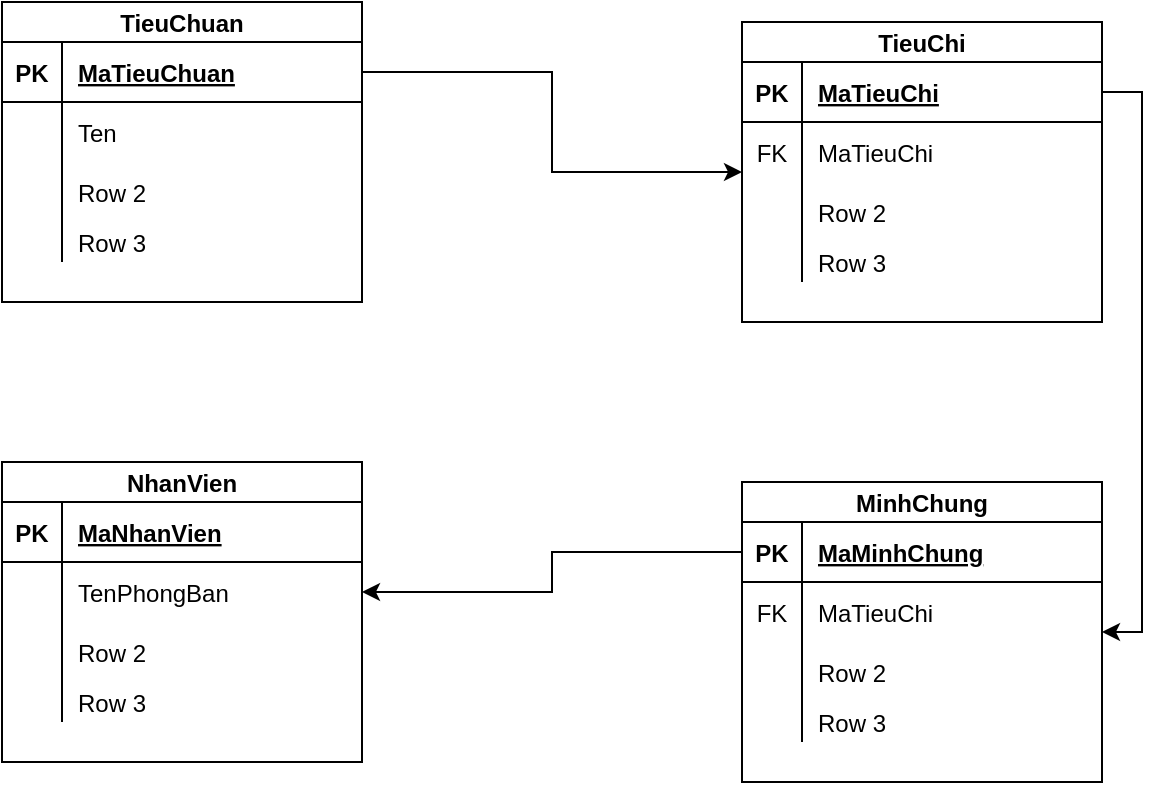 <mxfile version="19.0.0" type="github">
  <diagram id="Zie9cOmHhCpQqMwmQZTx" name="Page-1">
    <mxGraphModel dx="782" dy="468" grid="1" gridSize="10" guides="1" tooltips="1" connect="1" arrows="1" fold="1" page="1" pageScale="1" pageWidth="827" pageHeight="1169" math="0" shadow="0">
      <root>
        <mxCell id="0" />
        <mxCell id="1" parent="0" />
        <mxCell id="Rme9BLE1eS3unWfP5Z3C-1" value="TieuChuan" style="shape=table;startSize=20;container=1;collapsible=1;childLayout=tableLayout;fixedRows=1;rowLines=0;fontStyle=1;align=center;resizeLast=1;" vertex="1" parent="1">
          <mxGeometry x="120" y="160" width="180" height="150" as="geometry" />
        </mxCell>
        <mxCell id="Rme9BLE1eS3unWfP5Z3C-2" value="" style="shape=tableRow;horizontal=0;startSize=0;swimlaneHead=0;swimlaneBody=0;fillColor=none;collapsible=0;dropTarget=0;points=[[0,0.5],[1,0.5]];portConstraint=eastwest;top=0;left=0;right=0;bottom=1;" vertex="1" parent="Rme9BLE1eS3unWfP5Z3C-1">
          <mxGeometry y="20" width="180" height="30" as="geometry" />
        </mxCell>
        <mxCell id="Rme9BLE1eS3unWfP5Z3C-3" value="PK" style="shape=partialRectangle;connectable=0;fillColor=none;top=0;left=0;bottom=0;right=0;fontStyle=1;overflow=hidden;" vertex="1" parent="Rme9BLE1eS3unWfP5Z3C-2">
          <mxGeometry width="30" height="30" as="geometry">
            <mxRectangle width="30" height="30" as="alternateBounds" />
          </mxGeometry>
        </mxCell>
        <mxCell id="Rme9BLE1eS3unWfP5Z3C-4" value="MaTieuChuan" style="shape=partialRectangle;connectable=0;fillColor=none;top=0;left=0;bottom=0;right=0;align=left;spacingLeft=6;fontStyle=5;overflow=hidden;" vertex="1" parent="Rme9BLE1eS3unWfP5Z3C-2">
          <mxGeometry x="30" width="150" height="30" as="geometry">
            <mxRectangle width="150" height="30" as="alternateBounds" />
          </mxGeometry>
        </mxCell>
        <mxCell id="Rme9BLE1eS3unWfP5Z3C-5" value="" style="shape=tableRow;horizontal=0;startSize=0;swimlaneHead=0;swimlaneBody=0;fillColor=none;collapsible=0;dropTarget=0;points=[[0,0.5],[1,0.5]];portConstraint=eastwest;top=0;left=0;right=0;bottom=0;" vertex="1" parent="Rme9BLE1eS3unWfP5Z3C-1">
          <mxGeometry y="50" width="180" height="30" as="geometry" />
        </mxCell>
        <mxCell id="Rme9BLE1eS3unWfP5Z3C-6" value="" style="shape=partialRectangle;connectable=0;fillColor=none;top=0;left=0;bottom=0;right=0;editable=1;overflow=hidden;" vertex="1" parent="Rme9BLE1eS3unWfP5Z3C-5">
          <mxGeometry width="30" height="30" as="geometry">
            <mxRectangle width="30" height="30" as="alternateBounds" />
          </mxGeometry>
        </mxCell>
        <mxCell id="Rme9BLE1eS3unWfP5Z3C-7" value="Ten" style="shape=partialRectangle;connectable=0;fillColor=none;top=0;left=0;bottom=0;right=0;align=left;spacingLeft=6;overflow=hidden;" vertex="1" parent="Rme9BLE1eS3unWfP5Z3C-5">
          <mxGeometry x="30" width="150" height="30" as="geometry">
            <mxRectangle width="150" height="30" as="alternateBounds" />
          </mxGeometry>
        </mxCell>
        <mxCell id="Rme9BLE1eS3unWfP5Z3C-8" value="" style="shape=tableRow;horizontal=0;startSize=0;swimlaneHead=0;swimlaneBody=0;fillColor=none;collapsible=0;dropTarget=0;points=[[0,0.5],[1,0.5]];portConstraint=eastwest;top=0;left=0;right=0;bottom=0;" vertex="1" parent="Rme9BLE1eS3unWfP5Z3C-1">
          <mxGeometry y="80" width="180" height="30" as="geometry" />
        </mxCell>
        <mxCell id="Rme9BLE1eS3unWfP5Z3C-9" value="" style="shape=partialRectangle;connectable=0;fillColor=none;top=0;left=0;bottom=0;right=0;editable=1;overflow=hidden;" vertex="1" parent="Rme9BLE1eS3unWfP5Z3C-8">
          <mxGeometry width="30" height="30" as="geometry">
            <mxRectangle width="30" height="30" as="alternateBounds" />
          </mxGeometry>
        </mxCell>
        <mxCell id="Rme9BLE1eS3unWfP5Z3C-10" value="Row 2" style="shape=partialRectangle;connectable=0;fillColor=none;top=0;left=0;bottom=0;right=0;align=left;spacingLeft=6;overflow=hidden;" vertex="1" parent="Rme9BLE1eS3unWfP5Z3C-8">
          <mxGeometry x="30" width="150" height="30" as="geometry">
            <mxRectangle width="150" height="30" as="alternateBounds" />
          </mxGeometry>
        </mxCell>
        <mxCell id="Rme9BLE1eS3unWfP5Z3C-11" value="" style="shape=tableRow;horizontal=0;startSize=0;swimlaneHead=0;swimlaneBody=0;fillColor=none;collapsible=0;dropTarget=0;points=[[0,0.5],[1,0.5]];portConstraint=eastwest;top=0;left=0;right=0;bottom=0;" vertex="1" parent="Rme9BLE1eS3unWfP5Z3C-1">
          <mxGeometry y="110" width="180" height="20" as="geometry" />
        </mxCell>
        <mxCell id="Rme9BLE1eS3unWfP5Z3C-12" value="" style="shape=partialRectangle;connectable=0;fillColor=none;top=0;left=0;bottom=0;right=0;editable=1;overflow=hidden;" vertex="1" parent="Rme9BLE1eS3unWfP5Z3C-11">
          <mxGeometry width="30" height="20" as="geometry">
            <mxRectangle width="30" height="20" as="alternateBounds" />
          </mxGeometry>
        </mxCell>
        <mxCell id="Rme9BLE1eS3unWfP5Z3C-13" value="Row 3" style="shape=partialRectangle;connectable=0;fillColor=none;top=0;left=0;bottom=0;right=0;align=left;spacingLeft=6;overflow=hidden;" vertex="1" parent="Rme9BLE1eS3unWfP5Z3C-11">
          <mxGeometry x="30" width="150" height="20" as="geometry">
            <mxRectangle width="150" height="20" as="alternateBounds" />
          </mxGeometry>
        </mxCell>
        <mxCell id="Rme9BLE1eS3unWfP5Z3C-14" value="TieuChi" style="shape=table;startSize=20;container=1;collapsible=1;childLayout=tableLayout;fixedRows=1;rowLines=0;fontStyle=1;align=center;resizeLast=1;" vertex="1" parent="1">
          <mxGeometry x="490" y="170" width="180" height="150" as="geometry" />
        </mxCell>
        <mxCell id="Rme9BLE1eS3unWfP5Z3C-15" value="" style="shape=tableRow;horizontal=0;startSize=0;swimlaneHead=0;swimlaneBody=0;fillColor=none;collapsible=0;dropTarget=0;points=[[0,0.5],[1,0.5]];portConstraint=eastwest;top=0;left=0;right=0;bottom=1;" vertex="1" parent="Rme9BLE1eS3unWfP5Z3C-14">
          <mxGeometry y="20" width="180" height="30" as="geometry" />
        </mxCell>
        <mxCell id="Rme9BLE1eS3unWfP5Z3C-16" value="PK" style="shape=partialRectangle;connectable=0;fillColor=none;top=0;left=0;bottom=0;right=0;fontStyle=1;overflow=hidden;" vertex="1" parent="Rme9BLE1eS3unWfP5Z3C-15">
          <mxGeometry width="30" height="30" as="geometry">
            <mxRectangle width="30" height="30" as="alternateBounds" />
          </mxGeometry>
        </mxCell>
        <mxCell id="Rme9BLE1eS3unWfP5Z3C-17" value="MaTieuChi" style="shape=partialRectangle;connectable=0;fillColor=none;top=0;left=0;bottom=0;right=0;align=left;spacingLeft=6;fontStyle=5;overflow=hidden;" vertex="1" parent="Rme9BLE1eS3unWfP5Z3C-15">
          <mxGeometry x="30" width="150" height="30" as="geometry">
            <mxRectangle width="150" height="30" as="alternateBounds" />
          </mxGeometry>
        </mxCell>
        <mxCell id="Rme9BLE1eS3unWfP5Z3C-18" value="" style="shape=tableRow;horizontal=0;startSize=0;swimlaneHead=0;swimlaneBody=0;fillColor=none;collapsible=0;dropTarget=0;points=[[0,0.5],[1,0.5]];portConstraint=eastwest;top=0;left=0;right=0;bottom=0;" vertex="1" parent="Rme9BLE1eS3unWfP5Z3C-14">
          <mxGeometry y="50" width="180" height="30" as="geometry" />
        </mxCell>
        <mxCell id="Rme9BLE1eS3unWfP5Z3C-19" value="FK" style="shape=partialRectangle;connectable=0;fillColor=none;top=0;left=0;bottom=0;right=0;editable=1;overflow=hidden;" vertex="1" parent="Rme9BLE1eS3unWfP5Z3C-18">
          <mxGeometry width="30" height="30" as="geometry">
            <mxRectangle width="30" height="30" as="alternateBounds" />
          </mxGeometry>
        </mxCell>
        <mxCell id="Rme9BLE1eS3unWfP5Z3C-20" value="MaTieuChi" style="shape=partialRectangle;connectable=0;fillColor=none;top=0;left=0;bottom=0;right=0;align=left;spacingLeft=6;overflow=hidden;" vertex="1" parent="Rme9BLE1eS3unWfP5Z3C-18">
          <mxGeometry x="30" width="150" height="30" as="geometry">
            <mxRectangle width="150" height="30" as="alternateBounds" />
          </mxGeometry>
        </mxCell>
        <mxCell id="Rme9BLE1eS3unWfP5Z3C-21" value="" style="shape=tableRow;horizontal=0;startSize=0;swimlaneHead=0;swimlaneBody=0;fillColor=none;collapsible=0;dropTarget=0;points=[[0,0.5],[1,0.5]];portConstraint=eastwest;top=0;left=0;right=0;bottom=0;" vertex="1" parent="Rme9BLE1eS3unWfP5Z3C-14">
          <mxGeometry y="80" width="180" height="30" as="geometry" />
        </mxCell>
        <mxCell id="Rme9BLE1eS3unWfP5Z3C-22" value="" style="shape=partialRectangle;connectable=0;fillColor=none;top=0;left=0;bottom=0;right=0;editable=1;overflow=hidden;" vertex="1" parent="Rme9BLE1eS3unWfP5Z3C-21">
          <mxGeometry width="30" height="30" as="geometry">
            <mxRectangle width="30" height="30" as="alternateBounds" />
          </mxGeometry>
        </mxCell>
        <mxCell id="Rme9BLE1eS3unWfP5Z3C-23" value="Row 2" style="shape=partialRectangle;connectable=0;fillColor=none;top=0;left=0;bottom=0;right=0;align=left;spacingLeft=6;overflow=hidden;" vertex="1" parent="Rme9BLE1eS3unWfP5Z3C-21">
          <mxGeometry x="30" width="150" height="30" as="geometry">
            <mxRectangle width="150" height="30" as="alternateBounds" />
          </mxGeometry>
        </mxCell>
        <mxCell id="Rme9BLE1eS3unWfP5Z3C-24" value="" style="shape=tableRow;horizontal=0;startSize=0;swimlaneHead=0;swimlaneBody=0;fillColor=none;collapsible=0;dropTarget=0;points=[[0,0.5],[1,0.5]];portConstraint=eastwest;top=0;left=0;right=0;bottom=0;" vertex="1" parent="Rme9BLE1eS3unWfP5Z3C-14">
          <mxGeometry y="110" width="180" height="20" as="geometry" />
        </mxCell>
        <mxCell id="Rme9BLE1eS3unWfP5Z3C-25" value="" style="shape=partialRectangle;connectable=0;fillColor=none;top=0;left=0;bottom=0;right=0;editable=1;overflow=hidden;" vertex="1" parent="Rme9BLE1eS3unWfP5Z3C-24">
          <mxGeometry width="30" height="20" as="geometry">
            <mxRectangle width="30" height="20" as="alternateBounds" />
          </mxGeometry>
        </mxCell>
        <mxCell id="Rme9BLE1eS3unWfP5Z3C-26" value="Row 3" style="shape=partialRectangle;connectable=0;fillColor=none;top=0;left=0;bottom=0;right=0;align=left;spacingLeft=6;overflow=hidden;" vertex="1" parent="Rme9BLE1eS3unWfP5Z3C-24">
          <mxGeometry x="30" width="150" height="20" as="geometry">
            <mxRectangle width="150" height="20" as="alternateBounds" />
          </mxGeometry>
        </mxCell>
        <mxCell id="Rme9BLE1eS3unWfP5Z3C-27" style="edgeStyle=orthogonalEdgeStyle;rounded=0;orthogonalLoop=1;jettySize=auto;html=1;exitX=1;exitY=0.5;exitDx=0;exitDy=0;entryX=0;entryY=0.5;entryDx=0;entryDy=0;" edge="1" parent="1" source="Rme9BLE1eS3unWfP5Z3C-2" target="Rme9BLE1eS3unWfP5Z3C-14">
          <mxGeometry relative="1" as="geometry" />
        </mxCell>
        <mxCell id="Rme9BLE1eS3unWfP5Z3C-28" value="MinhChung" style="shape=table;startSize=20;container=1;collapsible=1;childLayout=tableLayout;fixedRows=1;rowLines=0;fontStyle=1;align=center;resizeLast=1;" vertex="1" parent="1">
          <mxGeometry x="490" y="400" width="180" height="150" as="geometry" />
        </mxCell>
        <mxCell id="Rme9BLE1eS3unWfP5Z3C-29" value="" style="shape=tableRow;horizontal=0;startSize=0;swimlaneHead=0;swimlaneBody=0;fillColor=none;collapsible=0;dropTarget=0;points=[[0,0.5],[1,0.5]];portConstraint=eastwest;top=0;left=0;right=0;bottom=1;" vertex="1" parent="Rme9BLE1eS3unWfP5Z3C-28">
          <mxGeometry y="20" width="180" height="30" as="geometry" />
        </mxCell>
        <mxCell id="Rme9BLE1eS3unWfP5Z3C-30" value="PK" style="shape=partialRectangle;connectable=0;fillColor=none;top=0;left=0;bottom=0;right=0;fontStyle=1;overflow=hidden;" vertex="1" parent="Rme9BLE1eS3unWfP5Z3C-29">
          <mxGeometry width="30" height="30" as="geometry">
            <mxRectangle width="30" height="30" as="alternateBounds" />
          </mxGeometry>
        </mxCell>
        <mxCell id="Rme9BLE1eS3unWfP5Z3C-31" value="MaMinhChung" style="shape=partialRectangle;connectable=0;fillColor=none;top=0;left=0;bottom=0;right=0;align=left;spacingLeft=6;fontStyle=5;overflow=hidden;" vertex="1" parent="Rme9BLE1eS3unWfP5Z3C-29">
          <mxGeometry x="30" width="150" height="30" as="geometry">
            <mxRectangle width="150" height="30" as="alternateBounds" />
          </mxGeometry>
        </mxCell>
        <mxCell id="Rme9BLE1eS3unWfP5Z3C-32" value="" style="shape=tableRow;horizontal=0;startSize=0;swimlaneHead=0;swimlaneBody=0;fillColor=none;collapsible=0;dropTarget=0;points=[[0,0.5],[1,0.5]];portConstraint=eastwest;top=0;left=0;right=0;bottom=0;" vertex="1" parent="Rme9BLE1eS3unWfP5Z3C-28">
          <mxGeometry y="50" width="180" height="30" as="geometry" />
        </mxCell>
        <mxCell id="Rme9BLE1eS3unWfP5Z3C-33" value="FK" style="shape=partialRectangle;connectable=0;fillColor=none;top=0;left=0;bottom=0;right=0;editable=1;overflow=hidden;" vertex="1" parent="Rme9BLE1eS3unWfP5Z3C-32">
          <mxGeometry width="30" height="30" as="geometry">
            <mxRectangle width="30" height="30" as="alternateBounds" />
          </mxGeometry>
        </mxCell>
        <mxCell id="Rme9BLE1eS3unWfP5Z3C-34" value="MaTieuChi" style="shape=partialRectangle;connectable=0;fillColor=none;top=0;left=0;bottom=0;right=0;align=left;spacingLeft=6;overflow=hidden;" vertex="1" parent="Rme9BLE1eS3unWfP5Z3C-32">
          <mxGeometry x="30" width="150" height="30" as="geometry">
            <mxRectangle width="150" height="30" as="alternateBounds" />
          </mxGeometry>
        </mxCell>
        <mxCell id="Rme9BLE1eS3unWfP5Z3C-35" value="" style="shape=tableRow;horizontal=0;startSize=0;swimlaneHead=0;swimlaneBody=0;fillColor=none;collapsible=0;dropTarget=0;points=[[0,0.5],[1,0.5]];portConstraint=eastwest;top=0;left=0;right=0;bottom=0;" vertex="1" parent="Rme9BLE1eS3unWfP5Z3C-28">
          <mxGeometry y="80" width="180" height="30" as="geometry" />
        </mxCell>
        <mxCell id="Rme9BLE1eS3unWfP5Z3C-36" value="" style="shape=partialRectangle;connectable=0;fillColor=none;top=0;left=0;bottom=0;right=0;editable=1;overflow=hidden;" vertex="1" parent="Rme9BLE1eS3unWfP5Z3C-35">
          <mxGeometry width="30" height="30" as="geometry">
            <mxRectangle width="30" height="30" as="alternateBounds" />
          </mxGeometry>
        </mxCell>
        <mxCell id="Rme9BLE1eS3unWfP5Z3C-37" value="Row 2" style="shape=partialRectangle;connectable=0;fillColor=none;top=0;left=0;bottom=0;right=0;align=left;spacingLeft=6;overflow=hidden;" vertex="1" parent="Rme9BLE1eS3unWfP5Z3C-35">
          <mxGeometry x="30" width="150" height="30" as="geometry">
            <mxRectangle width="150" height="30" as="alternateBounds" />
          </mxGeometry>
        </mxCell>
        <mxCell id="Rme9BLE1eS3unWfP5Z3C-38" value="" style="shape=tableRow;horizontal=0;startSize=0;swimlaneHead=0;swimlaneBody=0;fillColor=none;collapsible=0;dropTarget=0;points=[[0,0.5],[1,0.5]];portConstraint=eastwest;top=0;left=0;right=0;bottom=0;" vertex="1" parent="Rme9BLE1eS3unWfP5Z3C-28">
          <mxGeometry y="110" width="180" height="20" as="geometry" />
        </mxCell>
        <mxCell id="Rme9BLE1eS3unWfP5Z3C-39" value="" style="shape=partialRectangle;connectable=0;fillColor=none;top=0;left=0;bottom=0;right=0;editable=1;overflow=hidden;" vertex="1" parent="Rme9BLE1eS3unWfP5Z3C-38">
          <mxGeometry width="30" height="20" as="geometry">
            <mxRectangle width="30" height="20" as="alternateBounds" />
          </mxGeometry>
        </mxCell>
        <mxCell id="Rme9BLE1eS3unWfP5Z3C-40" value="Row 3" style="shape=partialRectangle;connectable=0;fillColor=none;top=0;left=0;bottom=0;right=0;align=left;spacingLeft=6;overflow=hidden;" vertex="1" parent="Rme9BLE1eS3unWfP5Z3C-38">
          <mxGeometry x="30" width="150" height="20" as="geometry">
            <mxRectangle width="150" height="20" as="alternateBounds" />
          </mxGeometry>
        </mxCell>
        <mxCell id="Rme9BLE1eS3unWfP5Z3C-41" style="edgeStyle=orthogonalEdgeStyle;rounded=0;orthogonalLoop=1;jettySize=auto;html=1;exitX=1;exitY=0.5;exitDx=0;exitDy=0;entryX=1;entryY=0.5;entryDx=0;entryDy=0;" edge="1" parent="1" source="Rme9BLE1eS3unWfP5Z3C-15" target="Rme9BLE1eS3unWfP5Z3C-28">
          <mxGeometry relative="1" as="geometry" />
        </mxCell>
        <mxCell id="Rme9BLE1eS3unWfP5Z3C-56" value="NhanVien" style="shape=table;startSize=20;container=1;collapsible=1;childLayout=tableLayout;fixedRows=1;rowLines=0;fontStyle=1;align=center;resizeLast=1;" vertex="1" parent="1">
          <mxGeometry x="120" y="390" width="180" height="150" as="geometry" />
        </mxCell>
        <mxCell id="Rme9BLE1eS3unWfP5Z3C-57" value="" style="shape=tableRow;horizontal=0;startSize=0;swimlaneHead=0;swimlaneBody=0;fillColor=none;collapsible=0;dropTarget=0;points=[[0,0.5],[1,0.5]];portConstraint=eastwest;top=0;left=0;right=0;bottom=1;" vertex="1" parent="Rme9BLE1eS3unWfP5Z3C-56">
          <mxGeometry y="20" width="180" height="30" as="geometry" />
        </mxCell>
        <mxCell id="Rme9BLE1eS3unWfP5Z3C-58" value="PK" style="shape=partialRectangle;connectable=0;fillColor=none;top=0;left=0;bottom=0;right=0;fontStyle=1;overflow=hidden;" vertex="1" parent="Rme9BLE1eS3unWfP5Z3C-57">
          <mxGeometry width="30" height="30" as="geometry">
            <mxRectangle width="30" height="30" as="alternateBounds" />
          </mxGeometry>
        </mxCell>
        <mxCell id="Rme9BLE1eS3unWfP5Z3C-59" value="MaNhanVien" style="shape=partialRectangle;connectable=0;fillColor=none;top=0;left=0;bottom=0;right=0;align=left;spacingLeft=6;fontStyle=5;overflow=hidden;" vertex="1" parent="Rme9BLE1eS3unWfP5Z3C-57">
          <mxGeometry x="30" width="150" height="30" as="geometry">
            <mxRectangle width="150" height="30" as="alternateBounds" />
          </mxGeometry>
        </mxCell>
        <mxCell id="Rme9BLE1eS3unWfP5Z3C-60" value="" style="shape=tableRow;horizontal=0;startSize=0;swimlaneHead=0;swimlaneBody=0;fillColor=none;collapsible=0;dropTarget=0;points=[[0,0.5],[1,0.5]];portConstraint=eastwest;top=0;left=0;right=0;bottom=0;" vertex="1" parent="Rme9BLE1eS3unWfP5Z3C-56">
          <mxGeometry y="50" width="180" height="30" as="geometry" />
        </mxCell>
        <mxCell id="Rme9BLE1eS3unWfP5Z3C-61" value="" style="shape=partialRectangle;connectable=0;fillColor=none;top=0;left=0;bottom=0;right=0;editable=1;overflow=hidden;" vertex="1" parent="Rme9BLE1eS3unWfP5Z3C-60">
          <mxGeometry width="30" height="30" as="geometry">
            <mxRectangle width="30" height="30" as="alternateBounds" />
          </mxGeometry>
        </mxCell>
        <mxCell id="Rme9BLE1eS3unWfP5Z3C-62" value="TenPhongBan" style="shape=partialRectangle;connectable=0;fillColor=none;top=0;left=0;bottom=0;right=0;align=left;spacingLeft=6;overflow=hidden;" vertex="1" parent="Rme9BLE1eS3unWfP5Z3C-60">
          <mxGeometry x="30" width="150" height="30" as="geometry">
            <mxRectangle width="150" height="30" as="alternateBounds" />
          </mxGeometry>
        </mxCell>
        <mxCell id="Rme9BLE1eS3unWfP5Z3C-63" value="" style="shape=tableRow;horizontal=0;startSize=0;swimlaneHead=0;swimlaneBody=0;fillColor=none;collapsible=0;dropTarget=0;points=[[0,0.5],[1,0.5]];portConstraint=eastwest;top=0;left=0;right=0;bottom=0;" vertex="1" parent="Rme9BLE1eS3unWfP5Z3C-56">
          <mxGeometry y="80" width="180" height="30" as="geometry" />
        </mxCell>
        <mxCell id="Rme9BLE1eS3unWfP5Z3C-64" value="" style="shape=partialRectangle;connectable=0;fillColor=none;top=0;left=0;bottom=0;right=0;editable=1;overflow=hidden;" vertex="1" parent="Rme9BLE1eS3unWfP5Z3C-63">
          <mxGeometry width="30" height="30" as="geometry">
            <mxRectangle width="30" height="30" as="alternateBounds" />
          </mxGeometry>
        </mxCell>
        <mxCell id="Rme9BLE1eS3unWfP5Z3C-65" value="Row 2" style="shape=partialRectangle;connectable=0;fillColor=none;top=0;left=0;bottom=0;right=0;align=left;spacingLeft=6;overflow=hidden;" vertex="1" parent="Rme9BLE1eS3unWfP5Z3C-63">
          <mxGeometry x="30" width="150" height="30" as="geometry">
            <mxRectangle width="150" height="30" as="alternateBounds" />
          </mxGeometry>
        </mxCell>
        <mxCell id="Rme9BLE1eS3unWfP5Z3C-66" value="" style="shape=tableRow;horizontal=0;startSize=0;swimlaneHead=0;swimlaneBody=0;fillColor=none;collapsible=0;dropTarget=0;points=[[0,0.5],[1,0.5]];portConstraint=eastwest;top=0;left=0;right=0;bottom=0;" vertex="1" parent="Rme9BLE1eS3unWfP5Z3C-56">
          <mxGeometry y="110" width="180" height="20" as="geometry" />
        </mxCell>
        <mxCell id="Rme9BLE1eS3unWfP5Z3C-67" value="" style="shape=partialRectangle;connectable=0;fillColor=none;top=0;left=0;bottom=0;right=0;editable=1;overflow=hidden;" vertex="1" parent="Rme9BLE1eS3unWfP5Z3C-66">
          <mxGeometry width="30" height="20" as="geometry">
            <mxRectangle width="30" height="20" as="alternateBounds" />
          </mxGeometry>
        </mxCell>
        <mxCell id="Rme9BLE1eS3unWfP5Z3C-68" value="Row 3" style="shape=partialRectangle;connectable=0;fillColor=none;top=0;left=0;bottom=0;right=0;align=left;spacingLeft=6;overflow=hidden;" vertex="1" parent="Rme9BLE1eS3unWfP5Z3C-66">
          <mxGeometry x="30" width="150" height="20" as="geometry">
            <mxRectangle width="150" height="20" as="alternateBounds" />
          </mxGeometry>
        </mxCell>
        <mxCell id="Rme9BLE1eS3unWfP5Z3C-69" style="edgeStyle=orthogonalEdgeStyle;rounded=0;orthogonalLoop=1;jettySize=auto;html=1;entryX=1;entryY=0.5;entryDx=0;entryDy=0;" edge="1" parent="1" source="Rme9BLE1eS3unWfP5Z3C-29" target="Rme9BLE1eS3unWfP5Z3C-60">
          <mxGeometry relative="1" as="geometry" />
        </mxCell>
      </root>
    </mxGraphModel>
  </diagram>
</mxfile>
